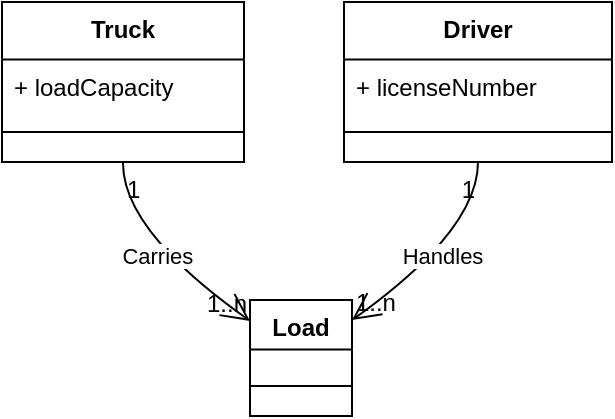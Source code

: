 <mxfile version="24.7.14">
  <diagram name="Page-1" id="7x6kNFi-RAe9IPHxx2pf">
    <mxGraphModel>
      <root>
        <mxCell id="0" />
        <mxCell id="1" parent="0" />
        <mxCell id="2" value="Truck" style="swimlane;fontStyle=1;align=center;verticalAlign=top;childLayout=stackLayout;horizontal=1;startSize=28.8;horizontalStack=0;resizeParent=1;resizeParentMax=0;resizeLast=0;collapsible=0;marginBottom=0;" vertex="1" parent="1">
          <mxGeometry x="8" y="8" width="121" height="80" as="geometry" />
        </mxCell>
        <mxCell id="3" value="+ loadCapacity" style="text;strokeColor=none;fillColor=none;align=left;verticalAlign=top;spacingLeft=4;spacingRight=4;overflow=hidden;rotatable=0;points=[[0,0.5],[1,0.5]];portConstraint=eastwest;" vertex="1" parent="2">
          <mxGeometry y="29" width="121" height="29" as="geometry" />
        </mxCell>
        <mxCell id="4" style="line;strokeWidth=1;fillColor=none;align=left;verticalAlign=middle;spacingTop=-1;spacingLeft=3;spacingRight=3;rotatable=0;labelPosition=right;points=[];portConstraint=eastwest;strokeColor=inherit;" vertex="1" parent="2">
          <mxGeometry y="58" width="121" height="14" as="geometry" />
        </mxCell>
        <mxCell id="5" value="Load" style="swimlane;fontStyle=1;align=center;verticalAlign=top;childLayout=stackLayout;horizontal=1;startSize=24.75;horizontalStack=0;resizeParent=1;resizeParentMax=0;resizeLast=0;collapsible=0;marginBottom=0;" vertex="1" parent="1">
          <mxGeometry x="132" y="157" width="51" height="58" as="geometry" />
        </mxCell>
        <mxCell id="6" style="line;strokeWidth=1;fillColor=none;align=left;verticalAlign=middle;spacingTop=-1;spacingLeft=3;spacingRight=3;rotatable=0;labelPosition=right;points=[];portConstraint=eastwest;strokeColor=inherit;" vertex="1" parent="5">
          <mxGeometry y="37" width="51" height="12" as="geometry" />
        </mxCell>
        <mxCell id="7" value="Driver" style="swimlane;fontStyle=1;align=center;verticalAlign=top;childLayout=stackLayout;horizontal=1;startSize=28.8;horizontalStack=0;resizeParent=1;resizeParentMax=0;resizeLast=0;collapsible=0;marginBottom=0;" vertex="1" parent="1">
          <mxGeometry x="179" y="8" width="134" height="80" as="geometry" />
        </mxCell>
        <mxCell id="8" value="+ licenseNumber" style="text;strokeColor=none;fillColor=none;align=left;verticalAlign=top;spacingLeft=4;spacingRight=4;overflow=hidden;rotatable=0;points=[[0,0.5],[1,0.5]];portConstraint=eastwest;" vertex="1" parent="7">
          <mxGeometry y="29" width="134" height="29" as="geometry" />
        </mxCell>
        <mxCell id="9" style="line;strokeWidth=1;fillColor=none;align=left;verticalAlign=middle;spacingTop=-1;spacingLeft=3;spacingRight=3;rotatable=0;labelPosition=right;points=[];portConstraint=eastwest;strokeColor=inherit;" vertex="1" parent="7">
          <mxGeometry y="58" width="134" height="14" as="geometry" />
        </mxCell>
        <mxCell id="10" value="Carries" style="curved=1;startArrow=none;endArrow=open;endSize=12;exitX=0.5;exitY=1;entryX=0;entryY=0.18;" edge="1" parent="1" source="2" target="5">
          <mxGeometry relative="1" as="geometry">
            <Array as="points">
              <mxPoint x="68" y="122" />
            </Array>
          </mxGeometry>
        </mxCell>
        <mxCell id="11" value="1" style="edgeLabel;resizable=0;labelBackgroundColor=none;fontSize=12;align=left;verticalAlign=top;" vertex="1" parent="10">
          <mxGeometry x="-1" relative="1" as="geometry" />
        </mxCell>
        <mxCell id="12" value="1..n" style="edgeLabel;resizable=0;labelBackgroundColor=none;fontSize=12;align=right;verticalAlign=bottom;" vertex="1" parent="10">
          <mxGeometry x="1" relative="1" as="geometry" />
        </mxCell>
        <mxCell id="13" value="Handles" style="curved=1;startArrow=none;endArrow=open;endSize=12;exitX=0.5;exitY=1;entryX=0.99;entryY=0.18;" edge="1" parent="1" source="7" target="5">
          <mxGeometry relative="1" as="geometry">
            <Array as="points">
              <mxPoint x="246" y="122" />
            </Array>
          </mxGeometry>
        </mxCell>
        <mxCell id="14" value="1" style="edgeLabel;resizable=0;labelBackgroundColor=none;fontSize=12;align=right;verticalAlign=top;" vertex="1" parent="13">
          <mxGeometry x="-1" relative="1" as="geometry" />
        </mxCell>
        <mxCell id="15" value="1..n" style="edgeLabel;resizable=0;labelBackgroundColor=none;fontSize=12;align=left;verticalAlign=bottom;" vertex="1" parent="13">
          <mxGeometry x="1" relative="1" as="geometry" />
        </mxCell>
      </root>
    </mxGraphModel>
  </diagram>
</mxfile>
